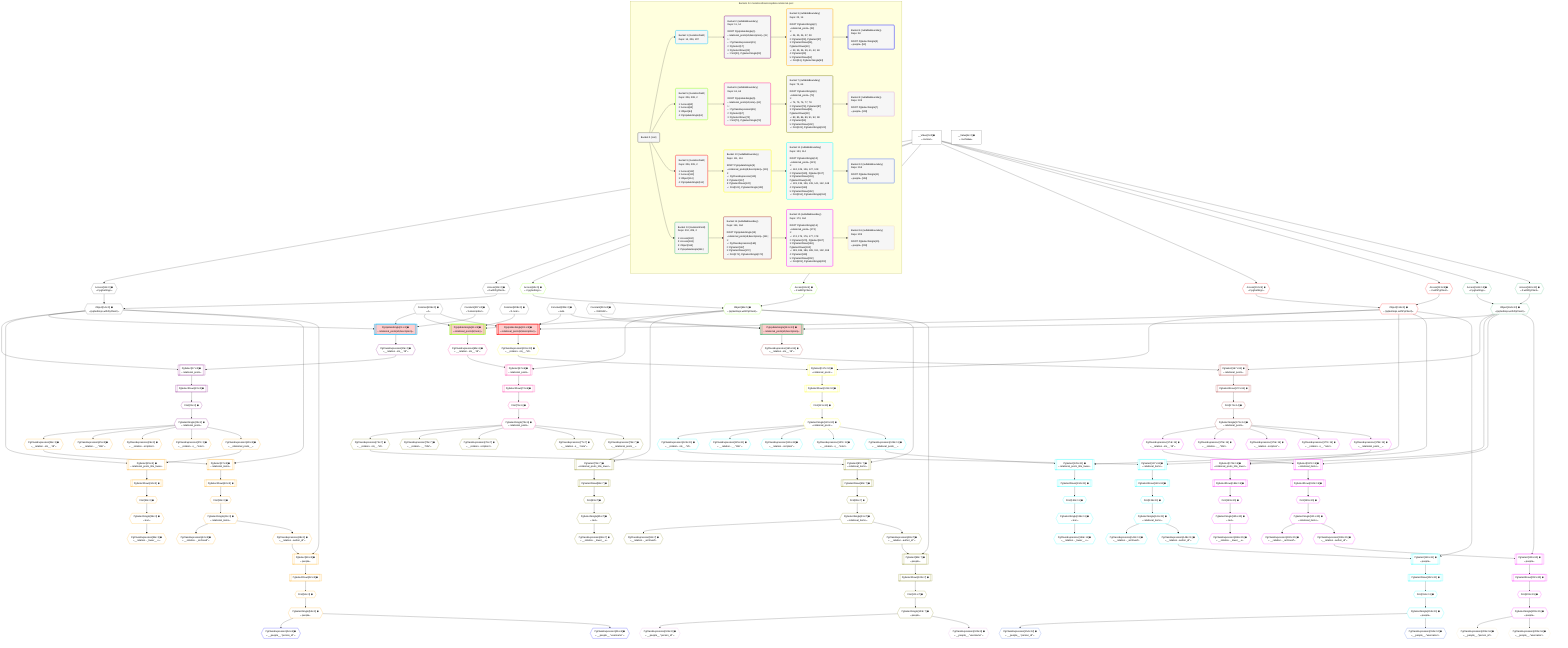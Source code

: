 %%{init: {'themeVariables': { 'fontSize': '12px'}}}%%
graph TD
    classDef path fill:#eee,stroke:#000,color:#000
    classDef plan fill:#fff,stroke-width:1px,color:#000
    classDef itemplan fill:#fff,stroke-width:2px,color:#000
    classDef unbatchedplan fill:#dff,stroke-width:1px,color:#000
    classDef sideeffectplan fill:#fcc,stroke-width:2px,color:#000
    classDef bucket fill:#f6f6f6,color:#000,stroke-width:2px,text-align:left


    %% plan dependencies
    Object14{{"Object[14∈0] ➊<br />ᐸ{pgSettings,withPgClient}ᐳ"}}:::plan
    Access12{{"Access[12∈0] ➊<br />ᐸ2.pgSettingsᐳ"}}:::plan
    Access13{{"Access[13∈0] ➊<br />ᐸ2.withPgClientᐳ"}}:::plan
    Access12 & Access13 --> Object14
    __Value2["__Value[2∈0] ➊<br />ᐸcontextᐳ"]:::plan
    __Value2 --> Access12
    __Value2 --> Access13
    __Value4["__Value[4∈0] ➊<br />ᐸrootValueᐳ"]:::plan
    Constant206{{"Constant[206∈0] ➊<br />ᐸ4ᐳ"}}:::plan
    Constant207{{"Constant[207∈0] ➊<br />ᐸ'A description'ᐳ"}}:::plan
    Constant208{{"Constant[208∈0] ➊<br />ᐸ'A note'ᐳ"}}:::plan
    Constant209{{"Constant[209∈0] ➊<br />ᐸnullᐳ"}}:::plan
    Constant210{{"Constant[210∈0] ➊<br />ᐸ3141592ᐳ"}}:::plan
    PgUpdateSingle11[["PgUpdateSingle[11∈1] ➊<br />ᐸrelational_posts(id;description)ᐳ"]]:::sideeffectplan
    Object14 & Constant206 & Constant207 --> PgUpdateSingle11
    PgSelect17[["PgSelect[17∈2] ➊<br />ᐸrelational_postsᐳ"]]:::plan
    PgClassExpression15{{"PgClassExpression[15∈2] ➊<br />ᐸ__relation...sts__.”id”ᐳ"}}:::plan
    Object14 & PgClassExpression15 --> PgSelect17
    PgUpdateSingle11 --> PgClassExpression15
    First21{{"First[21∈2] ➊"}}:::plan
    PgSelectRows22[["PgSelectRows[22∈2] ➊"]]:::plan
    PgSelectRows22 --> First21
    PgSelect17 --> PgSelectRows22
    PgSelectSingle23{{"PgSelectSingle[23∈2] ➊<br />ᐸrelational_postsᐳ"}}:::plan
    First21 --> PgSelectSingle23
    PgSelect29[["PgSelect[29∈3] ➊<br />ᐸrelational_posts_title_lowerᐳ"]]:::plan
    PgClassExpression28{{"PgClassExpression[28∈3] ➊<br />ᐸ__relational_posts__ᐳ"}}:::plan
    Object14 & PgClassExpression28 --> PgSelect29
    PgSelect37[["PgSelect[37∈3] ➊<br />ᐸrelational_itemsᐳ"]]:::plan
    PgClassExpression24{{"PgClassExpression[24∈3] ➊<br />ᐸ__relation...sts__.”id”ᐳ"}}:::plan
    Object14 & PgClassExpression24 --> PgSelect37
    PgSelect49[["PgSelect[49∈3] ➊<br />ᐸpeopleᐳ"]]:::plan
    PgClassExpression48{{"PgClassExpression[48∈3] ➊<br />ᐸ__relation...author_id”ᐳ"}}:::plan
    Object14 & PgClassExpression48 --> PgSelect49
    PgSelectSingle23 --> PgClassExpression24
    PgClassExpression25{{"PgClassExpression[25∈3] ➊<br />ᐸ__relation...__.”title”ᐳ"}}:::plan
    PgSelectSingle23 --> PgClassExpression25
    PgClassExpression26{{"PgClassExpression[26∈3] ➊<br />ᐸ__relation...scription”ᐳ"}}:::plan
    PgSelectSingle23 --> PgClassExpression26
    PgClassExpression27{{"PgClassExpression[27∈3] ➊<br />ᐸ__relation...s__.”note”ᐳ"}}:::plan
    PgSelectSingle23 --> PgClassExpression27
    PgSelectSingle23 --> PgClassExpression28
    First33{{"First[33∈3] ➊"}}:::plan
    PgSelectRows34[["PgSelectRows[34∈3] ➊"]]:::plan
    PgSelectRows34 --> First33
    PgSelect29 --> PgSelectRows34
    PgSelectSingle35{{"PgSelectSingle[35∈3] ➊<br />ᐸtextᐳ"}}:::plan
    First33 --> PgSelectSingle35
    PgClassExpression36{{"PgClassExpression[36∈3] ➊<br />ᐸ__relation..._lower__.vᐳ"}}:::plan
    PgSelectSingle35 --> PgClassExpression36
    First39{{"First[39∈3] ➊"}}:::plan
    PgSelectRows40[["PgSelectRows[40∈3] ➊"]]:::plan
    PgSelectRows40 --> First39
    PgSelect37 --> PgSelectRows40
    PgSelectSingle41{{"PgSelectSingle[41∈3] ➊<br />ᐸrelational_itemsᐳ"}}:::plan
    First39 --> PgSelectSingle41
    PgClassExpression42{{"PgClassExpression[42∈3] ➊<br />ᐸ__relation..._archived”ᐳ"}}:::plan
    PgSelectSingle41 --> PgClassExpression42
    PgSelectSingle41 --> PgClassExpression48
    First51{{"First[51∈3] ➊"}}:::plan
    PgSelectRows52[["PgSelectRows[52∈3] ➊"]]:::plan
    PgSelectRows52 --> First51
    PgSelect49 --> PgSelectRows52
    PgSelectSingle53{{"PgSelectSingle[53∈3] ➊<br />ᐸpeopleᐳ"}}:::plan
    First51 --> PgSelectSingle53
    PgClassExpression54{{"PgClassExpression[54∈4] ➊<br />ᐸ__people__.”person_id”ᐳ"}}:::plan
    PgSelectSingle53 --> PgClassExpression54
    PgClassExpression55{{"PgClassExpression[55∈4] ➊<br />ᐸ__people__.”username”ᐳ"}}:::plan
    PgSelectSingle53 --> PgClassExpression55
    PgUpdateSingle61[["PgUpdateSingle[61∈5] ➊<br />ᐸrelational_posts(id;note)ᐳ"]]:::sideeffectplan
    Object64{{"Object[64∈5] ➊<br />ᐸ{pgSettings,withPgClient}ᐳ"}}:::plan
    Object64 & Constant206 & Constant208 --> PgUpdateSingle61
    Access62{{"Access[62∈5] ➊<br />ᐸ2.pgSettingsᐳ"}}:::plan
    Access63{{"Access[63∈5] ➊<br />ᐸ2.withPgClientᐳ"}}:::plan
    Access62 & Access63 --> Object64
    __Value2 --> Access62
    __Value2 --> Access63
    PgSelect67[["PgSelect[67∈6] ➊<br />ᐸrelational_postsᐳ"]]:::plan
    PgClassExpression65{{"PgClassExpression[65∈6] ➊<br />ᐸ__relation...sts__.”id”ᐳ"}}:::plan
    Object64 & PgClassExpression65 --> PgSelect67
    PgUpdateSingle61 --> PgClassExpression65
    First71{{"First[71∈6] ➊"}}:::plan
    PgSelectRows72[["PgSelectRows[72∈6] ➊"]]:::plan
    PgSelectRows72 --> First71
    PgSelect67 --> PgSelectRows72
    PgSelectSingle73{{"PgSelectSingle[73∈6] ➊<br />ᐸrelational_postsᐳ"}}:::plan
    First71 --> PgSelectSingle73
    PgSelect79[["PgSelect[79∈7] ➊<br />ᐸrelational_posts_title_lowerᐳ"]]:::plan
    PgClassExpression78{{"PgClassExpression[78∈7] ➊<br />ᐸ__relational_posts__ᐳ"}}:::plan
    Object64 & PgClassExpression78 --> PgSelect79
    PgSelect87[["PgSelect[87∈7] ➊<br />ᐸrelational_itemsᐳ"]]:::plan
    PgClassExpression74{{"PgClassExpression[74∈7] ➊<br />ᐸ__relation...sts__.”id”ᐳ"}}:::plan
    Object64 & PgClassExpression74 --> PgSelect87
    PgSelect99[["PgSelect[99∈7] ➊<br />ᐸpeopleᐳ"]]:::plan
    PgClassExpression98{{"PgClassExpression[98∈7] ➊<br />ᐸ__relation...author_id”ᐳ"}}:::plan
    Object64 & PgClassExpression98 --> PgSelect99
    PgSelectSingle73 --> PgClassExpression74
    PgClassExpression75{{"PgClassExpression[75∈7] ➊<br />ᐸ__relation...__.”title”ᐳ"}}:::plan
    PgSelectSingle73 --> PgClassExpression75
    PgClassExpression76{{"PgClassExpression[76∈7] ➊<br />ᐸ__relation...scription”ᐳ"}}:::plan
    PgSelectSingle73 --> PgClassExpression76
    PgClassExpression77{{"PgClassExpression[77∈7] ➊<br />ᐸ__relation...s__.”note”ᐳ"}}:::plan
    PgSelectSingle73 --> PgClassExpression77
    PgSelectSingle73 --> PgClassExpression78
    First83{{"First[83∈7] ➊"}}:::plan
    PgSelectRows84[["PgSelectRows[84∈7] ➊"]]:::plan
    PgSelectRows84 --> First83
    PgSelect79 --> PgSelectRows84
    PgSelectSingle85{{"PgSelectSingle[85∈7] ➊<br />ᐸtextᐳ"}}:::plan
    First83 --> PgSelectSingle85
    PgClassExpression86{{"PgClassExpression[86∈7] ➊<br />ᐸ__relation..._lower__.vᐳ"}}:::plan
    PgSelectSingle85 --> PgClassExpression86
    First89{{"First[89∈7] ➊"}}:::plan
    PgSelectRows90[["PgSelectRows[90∈7] ➊"]]:::plan
    PgSelectRows90 --> First89
    PgSelect87 --> PgSelectRows90
    PgSelectSingle91{{"PgSelectSingle[91∈7] ➊<br />ᐸrelational_itemsᐳ"}}:::plan
    First89 --> PgSelectSingle91
    PgClassExpression92{{"PgClassExpression[92∈7] ➊<br />ᐸ__relation..._archived”ᐳ"}}:::plan
    PgSelectSingle91 --> PgClassExpression92
    PgSelectSingle91 --> PgClassExpression98
    First101{{"First[101∈7] ➊"}}:::plan
    PgSelectRows102[["PgSelectRows[102∈7] ➊"]]:::plan
    PgSelectRows102 --> First101
    PgSelect99 --> PgSelectRows102
    PgSelectSingle103{{"PgSelectSingle[103∈7] ➊<br />ᐸpeopleᐳ"}}:::plan
    First101 --> PgSelectSingle103
    PgClassExpression104{{"PgClassExpression[104∈8] ➊<br />ᐸ__people__.”person_id”ᐳ"}}:::plan
    PgSelectSingle103 --> PgClassExpression104
    PgClassExpression105{{"PgClassExpression[105∈8] ➊<br />ᐸ__people__.”username”ᐳ"}}:::plan
    PgSelectSingle103 --> PgClassExpression105
    PgUpdateSingle111[["PgUpdateSingle[111∈9] ➊<br />ᐸrelational_posts(id;description)ᐳ"]]:::sideeffectplan
    Object114{{"Object[114∈9] ➊<br />ᐸ{pgSettings,withPgClient}ᐳ"}}:::plan
    Object114 & Constant206 & Constant209 --> PgUpdateSingle111
    Access112{{"Access[112∈9] ➊<br />ᐸ2.pgSettingsᐳ"}}:::plan
    Access113{{"Access[113∈9] ➊<br />ᐸ2.withPgClientᐳ"}}:::plan
    Access112 & Access113 --> Object114
    __Value2 --> Access112
    __Value2 --> Access113
    PgSelect117[["PgSelect[117∈10] ➊<br />ᐸrelational_postsᐳ"]]:::plan
    PgClassExpression115{{"PgClassExpression[115∈10] ➊<br />ᐸ__relation...sts__.”id”ᐳ"}}:::plan
    Object114 & PgClassExpression115 --> PgSelect117
    PgUpdateSingle111 --> PgClassExpression115
    First121{{"First[121∈10] ➊"}}:::plan
    PgSelectRows122[["PgSelectRows[122∈10] ➊"]]:::plan
    PgSelectRows122 --> First121
    PgSelect117 --> PgSelectRows122
    PgSelectSingle123{{"PgSelectSingle[123∈10] ➊<br />ᐸrelational_postsᐳ"}}:::plan
    First121 --> PgSelectSingle123
    PgSelect129[["PgSelect[129∈11] ➊<br />ᐸrelational_posts_title_lowerᐳ"]]:::plan
    PgClassExpression128{{"PgClassExpression[128∈11] ➊<br />ᐸ__relational_posts__ᐳ"}}:::plan
    Object114 & PgClassExpression128 --> PgSelect129
    PgSelect137[["PgSelect[137∈11] ➊<br />ᐸrelational_itemsᐳ"]]:::plan
    PgClassExpression124{{"PgClassExpression[124∈11] ➊<br />ᐸ__relation...sts__.”id”ᐳ"}}:::plan
    Object114 & PgClassExpression124 --> PgSelect137
    PgSelect149[["PgSelect[149∈11] ➊<br />ᐸpeopleᐳ"]]:::plan
    PgClassExpression148{{"PgClassExpression[148∈11] ➊<br />ᐸ__relation...author_id”ᐳ"}}:::plan
    Object114 & PgClassExpression148 --> PgSelect149
    PgSelectSingle123 --> PgClassExpression124
    PgClassExpression125{{"PgClassExpression[125∈11] ➊<br />ᐸ__relation...__.”title”ᐳ"}}:::plan
    PgSelectSingle123 --> PgClassExpression125
    PgClassExpression126{{"PgClassExpression[126∈11] ➊<br />ᐸ__relation...scription”ᐳ"}}:::plan
    PgSelectSingle123 --> PgClassExpression126
    PgClassExpression127{{"PgClassExpression[127∈11] ➊<br />ᐸ__relation...s__.”note”ᐳ"}}:::plan
    PgSelectSingle123 --> PgClassExpression127
    PgSelectSingle123 --> PgClassExpression128
    First133{{"First[133∈11] ➊"}}:::plan
    PgSelectRows134[["PgSelectRows[134∈11] ➊"]]:::plan
    PgSelectRows134 --> First133
    PgSelect129 --> PgSelectRows134
    PgSelectSingle135{{"PgSelectSingle[135∈11] ➊<br />ᐸtextᐳ"}}:::plan
    First133 --> PgSelectSingle135
    PgClassExpression136{{"PgClassExpression[136∈11] ➊<br />ᐸ__relation..._lower__.vᐳ"}}:::plan
    PgSelectSingle135 --> PgClassExpression136
    First139{{"First[139∈11] ➊"}}:::plan
    PgSelectRows140[["PgSelectRows[140∈11] ➊"]]:::plan
    PgSelectRows140 --> First139
    PgSelect137 --> PgSelectRows140
    PgSelectSingle141{{"PgSelectSingle[141∈11] ➊<br />ᐸrelational_itemsᐳ"}}:::plan
    First139 --> PgSelectSingle141
    PgClassExpression142{{"PgClassExpression[142∈11] ➊<br />ᐸ__relation..._archived”ᐳ"}}:::plan
    PgSelectSingle141 --> PgClassExpression142
    PgSelectSingle141 --> PgClassExpression148
    First151{{"First[151∈11] ➊"}}:::plan
    PgSelectRows152[["PgSelectRows[152∈11] ➊"]]:::plan
    PgSelectRows152 --> First151
    PgSelect149 --> PgSelectRows152
    PgSelectSingle153{{"PgSelectSingle[153∈11] ➊<br />ᐸpeopleᐳ"}}:::plan
    First151 --> PgSelectSingle153
    PgClassExpression154{{"PgClassExpression[154∈12] ➊<br />ᐸ__people__.”person_id”ᐳ"}}:::plan
    PgSelectSingle153 --> PgClassExpression154
    PgClassExpression155{{"PgClassExpression[155∈12] ➊<br />ᐸ__people__.”username”ᐳ"}}:::plan
    PgSelectSingle153 --> PgClassExpression155
    PgUpdateSingle161[["PgUpdateSingle[161∈13] ➊<br />ᐸrelational_posts(id;description)ᐳ"]]:::sideeffectplan
    Object164{{"Object[164∈13] ➊<br />ᐸ{pgSettings,withPgClient}ᐳ"}}:::plan
    Object164 & Constant210 & Constant209 --> PgUpdateSingle161
    Access162{{"Access[162∈13] ➊<br />ᐸ2.pgSettingsᐳ"}}:::plan
    Access163{{"Access[163∈13] ➊<br />ᐸ2.withPgClientᐳ"}}:::plan
    Access162 & Access163 --> Object164
    __Value2 --> Access162
    __Value2 --> Access163
    PgSelect167[["PgSelect[167∈14] ➊<br />ᐸrelational_postsᐳ"]]:::plan
    PgClassExpression165{{"PgClassExpression[165∈14] ➊<br />ᐸ__relation...sts__.”id”ᐳ"}}:::plan
    Object164 & PgClassExpression165 --> PgSelect167
    PgUpdateSingle161 --> PgClassExpression165
    First171{{"First[171∈14] ➊"}}:::plan
    PgSelectRows172[["PgSelectRows[172∈14] ➊"]]:::plan
    PgSelectRows172 --> First171
    PgSelect167 --> PgSelectRows172
    PgSelectSingle173{{"PgSelectSingle[173∈14] ➊<br />ᐸrelational_postsᐳ"}}:::plan
    First171 --> PgSelectSingle173
    PgSelect179[["PgSelect[179∈15] ➊<br />ᐸrelational_posts_title_lowerᐳ"]]:::plan
    PgClassExpression178{{"PgClassExpression[178∈15] ➊<br />ᐸ__relational_posts__ᐳ"}}:::plan
    Object164 & PgClassExpression178 --> PgSelect179
    PgSelect187[["PgSelect[187∈15] ➊<br />ᐸrelational_itemsᐳ"]]:::plan
    PgClassExpression174{{"PgClassExpression[174∈15] ➊<br />ᐸ__relation...sts__.”id”ᐳ"}}:::plan
    Object164 & PgClassExpression174 --> PgSelect187
    PgSelect199[["PgSelect[199∈15] ➊<br />ᐸpeopleᐳ"]]:::plan
    PgClassExpression198{{"PgClassExpression[198∈15] ➊<br />ᐸ__relation...author_id”ᐳ"}}:::plan
    Object164 & PgClassExpression198 --> PgSelect199
    PgSelectSingle173 --> PgClassExpression174
    PgClassExpression175{{"PgClassExpression[175∈15] ➊<br />ᐸ__relation...__.”title”ᐳ"}}:::plan
    PgSelectSingle173 --> PgClassExpression175
    PgClassExpression176{{"PgClassExpression[176∈15] ➊<br />ᐸ__relation...scription”ᐳ"}}:::plan
    PgSelectSingle173 --> PgClassExpression176
    PgClassExpression177{{"PgClassExpression[177∈15] ➊<br />ᐸ__relation...s__.”note”ᐳ"}}:::plan
    PgSelectSingle173 --> PgClassExpression177
    PgSelectSingle173 --> PgClassExpression178
    First183{{"First[183∈15] ➊"}}:::plan
    PgSelectRows184[["PgSelectRows[184∈15] ➊"]]:::plan
    PgSelectRows184 --> First183
    PgSelect179 --> PgSelectRows184
    PgSelectSingle185{{"PgSelectSingle[185∈15] ➊<br />ᐸtextᐳ"}}:::plan
    First183 --> PgSelectSingle185
    PgClassExpression186{{"PgClassExpression[186∈15] ➊<br />ᐸ__relation..._lower__.vᐳ"}}:::plan
    PgSelectSingle185 --> PgClassExpression186
    First189{{"First[189∈15] ➊"}}:::plan
    PgSelectRows190[["PgSelectRows[190∈15] ➊"]]:::plan
    PgSelectRows190 --> First189
    PgSelect187 --> PgSelectRows190
    PgSelectSingle191{{"PgSelectSingle[191∈15] ➊<br />ᐸrelational_itemsᐳ"}}:::plan
    First189 --> PgSelectSingle191
    PgClassExpression192{{"PgClassExpression[192∈15] ➊<br />ᐸ__relation..._archived”ᐳ"}}:::plan
    PgSelectSingle191 --> PgClassExpression192
    PgSelectSingle191 --> PgClassExpression198
    First201{{"First[201∈15] ➊"}}:::plan
    PgSelectRows202[["PgSelectRows[202∈15] ➊"]]:::plan
    PgSelectRows202 --> First201
    PgSelect199 --> PgSelectRows202
    PgSelectSingle203{{"PgSelectSingle[203∈15] ➊<br />ᐸpeopleᐳ"}}:::plan
    First201 --> PgSelectSingle203
    PgClassExpression204{{"PgClassExpression[204∈16] ➊<br />ᐸ__people__.”person_id”ᐳ"}}:::plan
    PgSelectSingle203 --> PgClassExpression204
    PgClassExpression205{{"PgClassExpression[205∈16] ➊<br />ᐸ__people__.”username”ᐳ"}}:::plan
    PgSelectSingle203 --> PgClassExpression205

    %% define steps

    subgraph "Buckets for mutations/basics/update-relational-post"
    Bucket0("Bucket 0 (root)"):::bucket
    classDef bucket0 stroke:#696969
    class Bucket0,__Value2,__Value4,Access12,Access13,Object14,Constant206,Constant207,Constant208,Constant209,Constant210 bucket0
    Bucket1("Bucket 1 (mutationField)<br />Deps: 14, 206, 207"):::bucket
    classDef bucket1 stroke:#00bfff
    class Bucket1,PgUpdateSingle11 bucket1
    Bucket2("Bucket 2 (nullableBoundary)<br />Deps: 11, 14<br /><br />ROOT PgUpdateSingle{1}ᐸrelational_posts(id;description)ᐳ[11]<br />1: <br />ᐳ: PgClassExpression[15]<br />2: PgSelect[17]<br />3: PgSelectRows[22]<br />ᐳ: First[21], PgSelectSingle[23]"):::bucket
    classDef bucket2 stroke:#7f007f
    class Bucket2,PgClassExpression15,PgSelect17,First21,PgSelectRows22,PgSelectSingle23 bucket2
    Bucket3("Bucket 3 (nullableBoundary)<br />Deps: 23, 14<br /><br />ROOT PgSelectSingle{2}ᐸrelational_postsᐳ[23]<br />1: <br />ᐳ: 24, 25, 26, 27, 28<br />2: PgSelect[29], PgSelect[37]<br />3: PgSelectRows[34], PgSelectRows[40]<br />ᐳ: 33, 35, 36, 39, 41, 42, 48<br />4: PgSelect[49]<br />5: PgSelectRows[52]<br />ᐳ: First[51], PgSelectSingle[53]"):::bucket
    classDef bucket3 stroke:#ffa500
    class Bucket3,PgClassExpression24,PgClassExpression25,PgClassExpression26,PgClassExpression27,PgClassExpression28,PgSelect29,First33,PgSelectRows34,PgSelectSingle35,PgClassExpression36,PgSelect37,First39,PgSelectRows40,PgSelectSingle41,PgClassExpression42,PgClassExpression48,PgSelect49,First51,PgSelectRows52,PgSelectSingle53 bucket3
    Bucket4("Bucket 4 (nullableBoundary)<br />Deps: 53<br /><br />ROOT PgSelectSingle{3}ᐸpeopleᐳ[53]"):::bucket
    classDef bucket4 stroke:#0000ff
    class Bucket4,PgClassExpression54,PgClassExpression55 bucket4
    Bucket5("Bucket 5 (mutationField)<br />Deps: 206, 208, 2<br /><br />1: Access[62]<br />2: Access[63]<br />3: Object[64]<br />4: PgUpdateSingle[61]"):::bucket
    classDef bucket5 stroke:#7fff00
    class Bucket5,PgUpdateSingle61,Access62,Access63,Object64 bucket5
    Bucket6("Bucket 6 (nullableBoundary)<br />Deps: 61, 64<br /><br />ROOT PgUpdateSingle{5}ᐸrelational_posts(id;note)ᐳ[61]<br />1: <br />ᐳ: PgClassExpression[65]<br />2: PgSelect[67]<br />3: PgSelectRows[72]<br />ᐳ: First[71], PgSelectSingle[73]"):::bucket
    classDef bucket6 stroke:#ff1493
    class Bucket6,PgClassExpression65,PgSelect67,First71,PgSelectRows72,PgSelectSingle73 bucket6
    Bucket7("Bucket 7 (nullableBoundary)<br />Deps: 73, 64<br /><br />ROOT PgSelectSingle{6}ᐸrelational_postsᐳ[73]<br />1: <br />ᐳ: 74, 75, 76, 77, 78<br />2: PgSelect[79], PgSelect[87]<br />3: PgSelectRows[84], PgSelectRows[90]<br />ᐳ: 83, 85, 86, 89, 91, 92, 98<br />4: PgSelect[99]<br />5: PgSelectRows[102]<br />ᐳ: First[101], PgSelectSingle[103]"):::bucket
    classDef bucket7 stroke:#808000
    class Bucket7,PgClassExpression74,PgClassExpression75,PgClassExpression76,PgClassExpression77,PgClassExpression78,PgSelect79,First83,PgSelectRows84,PgSelectSingle85,PgClassExpression86,PgSelect87,First89,PgSelectRows90,PgSelectSingle91,PgClassExpression92,PgClassExpression98,PgSelect99,First101,PgSelectRows102,PgSelectSingle103 bucket7
    Bucket8("Bucket 8 (nullableBoundary)<br />Deps: 103<br /><br />ROOT PgSelectSingle{7}ᐸpeopleᐳ[103]"):::bucket
    classDef bucket8 stroke:#dda0dd
    class Bucket8,PgClassExpression104,PgClassExpression105 bucket8
    Bucket9("Bucket 9 (mutationField)<br />Deps: 206, 209, 2<br /><br />1: Access[112]<br />2: Access[113]<br />3: Object[114]<br />4: PgUpdateSingle[111]"):::bucket
    classDef bucket9 stroke:#ff0000
    class Bucket9,PgUpdateSingle111,Access112,Access113,Object114 bucket9
    Bucket10("Bucket 10 (nullableBoundary)<br />Deps: 111, 114<br /><br />ROOT PgUpdateSingle{9}ᐸrelational_posts(id;description)ᐳ[111]<br />1: <br />ᐳ: PgClassExpression[115]<br />2: PgSelect[117]<br />3: PgSelectRows[122]<br />ᐳ: First[121], PgSelectSingle[123]"):::bucket
    classDef bucket10 stroke:#ffff00
    class Bucket10,PgClassExpression115,PgSelect117,First121,PgSelectRows122,PgSelectSingle123 bucket10
    Bucket11("Bucket 11 (nullableBoundary)<br />Deps: 123, 114<br /><br />ROOT PgSelectSingle{10}ᐸrelational_postsᐳ[123]<br />1: <br />ᐳ: 124, 125, 126, 127, 128<br />2: PgSelect[129], PgSelect[137]<br />3: PgSelectRows[134], PgSelectRows[140]<br />ᐳ: 133, 135, 136, 139, 141, 142, 148<br />4: PgSelect[149]<br />5: PgSelectRows[152]<br />ᐳ: First[151], PgSelectSingle[153]"):::bucket
    classDef bucket11 stroke:#00ffff
    class Bucket11,PgClassExpression124,PgClassExpression125,PgClassExpression126,PgClassExpression127,PgClassExpression128,PgSelect129,First133,PgSelectRows134,PgSelectSingle135,PgClassExpression136,PgSelect137,First139,PgSelectRows140,PgSelectSingle141,PgClassExpression142,PgClassExpression148,PgSelect149,First151,PgSelectRows152,PgSelectSingle153 bucket11
    Bucket12("Bucket 12 (nullableBoundary)<br />Deps: 153<br /><br />ROOT PgSelectSingle{11}ᐸpeopleᐳ[153]"):::bucket
    classDef bucket12 stroke:#4169e1
    class Bucket12,PgClassExpression154,PgClassExpression155 bucket12
    Bucket13("Bucket 13 (mutationField)<br />Deps: 210, 209, 2<br /><br />1: Access[162]<br />2: Access[163]<br />3: Object[164]<br />4: PgUpdateSingle[161]"):::bucket
    classDef bucket13 stroke:#3cb371
    class Bucket13,PgUpdateSingle161,Access162,Access163,Object164 bucket13
    Bucket14("Bucket 14 (nullableBoundary)<br />Deps: 161, 164<br /><br />ROOT PgUpdateSingle{13}ᐸrelational_posts(id;description)ᐳ[161]<br />1: <br />ᐳ: PgClassExpression[165]<br />2: PgSelect[167]<br />3: PgSelectRows[172]<br />ᐳ: First[171], PgSelectSingle[173]"):::bucket
    classDef bucket14 stroke:#a52a2a
    class Bucket14,PgClassExpression165,PgSelect167,First171,PgSelectRows172,PgSelectSingle173 bucket14
    Bucket15("Bucket 15 (nullableBoundary)<br />Deps: 173, 164<br /><br />ROOT PgSelectSingle{14}ᐸrelational_postsᐳ[173]<br />1: <br />ᐳ: 174, 175, 176, 177, 178<br />2: PgSelect[179], PgSelect[187]<br />3: PgSelectRows[184], PgSelectRows[190]<br />ᐳ: 183, 185, 186, 189, 191, 192, 198<br />4: PgSelect[199]<br />5: PgSelectRows[202]<br />ᐳ: First[201], PgSelectSingle[203]"):::bucket
    classDef bucket15 stroke:#ff00ff
    class Bucket15,PgClassExpression174,PgClassExpression175,PgClassExpression176,PgClassExpression177,PgClassExpression178,PgSelect179,First183,PgSelectRows184,PgSelectSingle185,PgClassExpression186,PgSelect187,First189,PgSelectRows190,PgSelectSingle191,PgClassExpression192,PgClassExpression198,PgSelect199,First201,PgSelectRows202,PgSelectSingle203 bucket15
    Bucket16("Bucket 16 (nullableBoundary)<br />Deps: 203<br /><br />ROOT PgSelectSingle{15}ᐸpeopleᐳ[203]"):::bucket
    classDef bucket16 stroke:#f5deb3
    class Bucket16,PgClassExpression204,PgClassExpression205 bucket16
    Bucket0 --> Bucket1 & Bucket5 & Bucket9 & Bucket13
    Bucket1 --> Bucket2
    Bucket2 --> Bucket3
    Bucket3 --> Bucket4
    Bucket5 --> Bucket6
    Bucket6 --> Bucket7
    Bucket7 --> Bucket8
    Bucket9 --> Bucket10
    Bucket10 --> Bucket11
    Bucket11 --> Bucket12
    Bucket13 --> Bucket14
    Bucket14 --> Bucket15
    Bucket15 --> Bucket16
    end